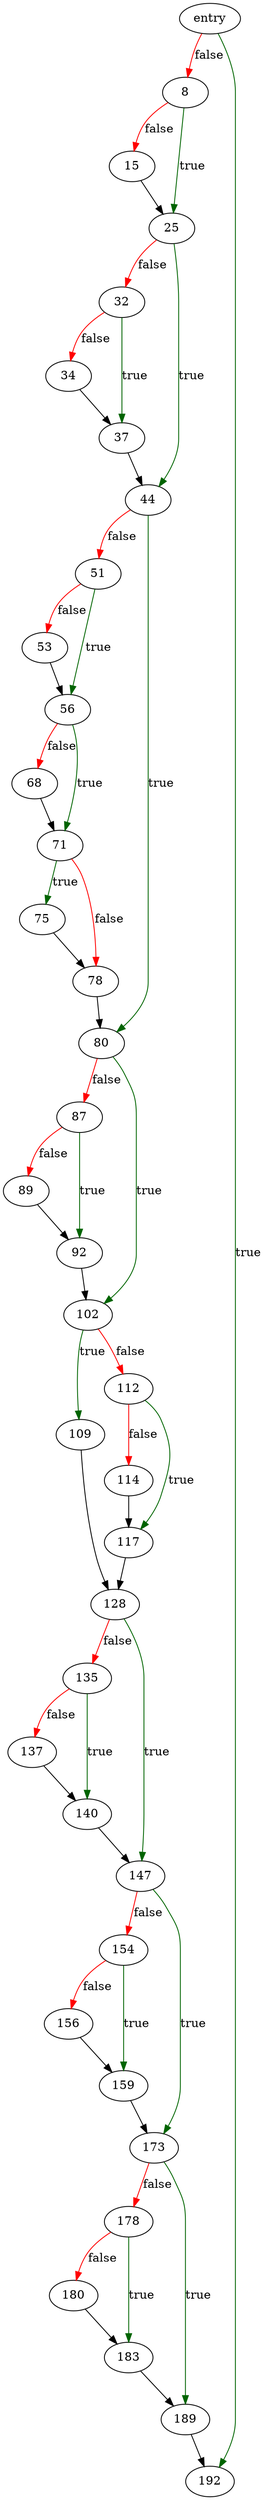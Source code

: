 digraph "debug_print_current_time" {
	// Node definitions.
	2 [label=entry];
	8;
	15;
	25;
	32;
	34;
	37;
	44;
	51;
	53;
	56;
	68;
	71;
	75;
	78;
	80;
	87;
	89;
	92;
	102;
	109;
	112;
	114;
	117;
	128;
	135;
	137;
	140;
	147;
	154;
	156;
	159;
	173;
	178;
	180;
	183;
	189;
	192;

	// Edge definitions.
	2 -> 8 [
		color=red
		label=false
	];
	2 -> 192 [
		color=darkgreen
		label=true
	];
	8 -> 15 [
		color=red
		label=false
	];
	8 -> 25 [
		color=darkgreen
		label=true
	];
	15 -> 25;
	25 -> 32 [
		color=red
		label=false
	];
	25 -> 44 [
		color=darkgreen
		label=true
	];
	32 -> 34 [
		color=red
		label=false
	];
	32 -> 37 [
		color=darkgreen
		label=true
	];
	34 -> 37;
	37 -> 44;
	44 -> 51 [
		color=red
		label=false
	];
	44 -> 80 [
		color=darkgreen
		label=true
	];
	51 -> 53 [
		color=red
		label=false
	];
	51 -> 56 [
		color=darkgreen
		label=true
	];
	53 -> 56;
	56 -> 68 [
		color=red
		label=false
	];
	56 -> 71 [
		color=darkgreen
		label=true
	];
	68 -> 71;
	71 -> 75 [
		color=darkgreen
		label=true
	];
	71 -> 78 [
		color=red
		label=false
	];
	75 -> 78;
	78 -> 80;
	80 -> 87 [
		color=red
		label=false
	];
	80 -> 102 [
		color=darkgreen
		label=true
	];
	87 -> 89 [
		color=red
		label=false
	];
	87 -> 92 [
		color=darkgreen
		label=true
	];
	89 -> 92;
	92 -> 102;
	102 -> 109 [
		color=darkgreen
		label=true
	];
	102 -> 112 [
		color=red
		label=false
	];
	109 -> 128;
	112 -> 114 [
		color=red
		label=false
	];
	112 -> 117 [
		color=darkgreen
		label=true
	];
	114 -> 117;
	117 -> 128;
	128 -> 135 [
		color=red
		label=false
	];
	128 -> 147 [
		color=darkgreen
		label=true
	];
	135 -> 137 [
		color=red
		label=false
	];
	135 -> 140 [
		color=darkgreen
		label=true
	];
	137 -> 140;
	140 -> 147;
	147 -> 154 [
		color=red
		label=false
	];
	147 -> 173 [
		color=darkgreen
		label=true
	];
	154 -> 156 [
		color=red
		label=false
	];
	154 -> 159 [
		color=darkgreen
		label=true
	];
	156 -> 159;
	159 -> 173;
	173 -> 178 [
		color=red
		label=false
	];
	173 -> 189 [
		color=darkgreen
		label=true
	];
	178 -> 180 [
		color=red
		label=false
	];
	178 -> 183 [
		color=darkgreen
		label=true
	];
	180 -> 183;
	183 -> 189;
	189 -> 192;
}